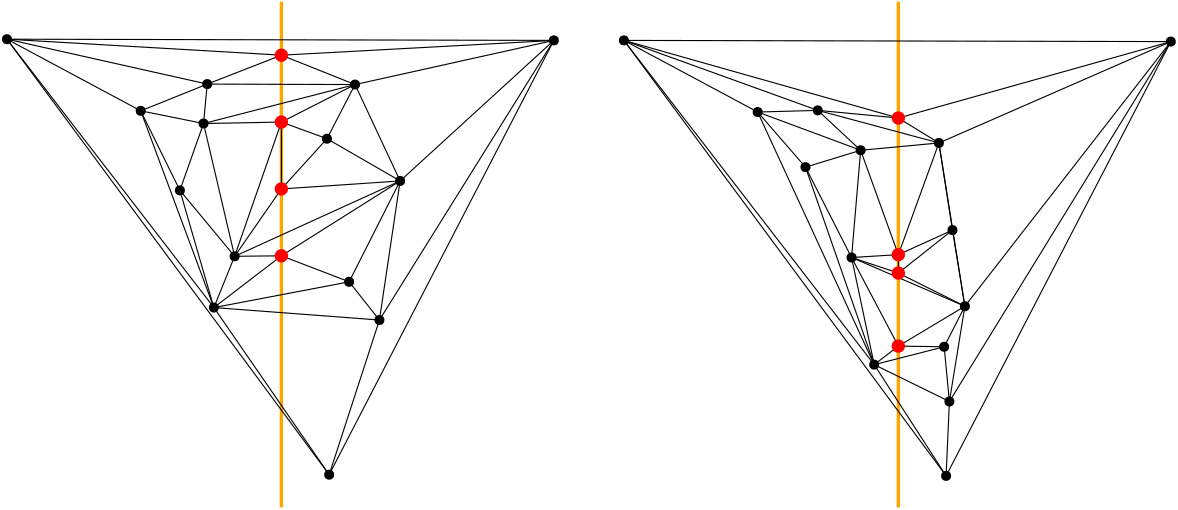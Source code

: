 <?xml version="1.0"?>
<!DOCTYPE ipe SYSTEM "ipe.dtd">
<ipe version="70206" creator="Ipe 7.2.7">
<info created="D:20180531113113" modified="D:20181017120526"/>
<ipestyle name="basic">
<symbol name="arrow/arc(spx)">
<path stroke="sym-stroke" fill="sym-stroke" pen="sym-pen">
0 0 m
-1 0.333 l
-1 -0.333 l
h
</path>
</symbol>
<symbol name="arrow/farc(spx)">
<path stroke="sym-stroke" fill="white" pen="sym-pen">
0 0 m
-1 0.333 l
-1 -0.333 l
h
</path>
</symbol>
<symbol name="arrow/ptarc(spx)">
<path stroke="sym-stroke" fill="sym-stroke" pen="sym-pen">
0 0 m
-1 0.333 l
-0.8 0 l
-1 -0.333 l
h
</path>
</symbol>
<symbol name="arrow/fptarc(spx)">
<path stroke="sym-stroke" fill="white" pen="sym-pen">
0 0 m
-1 0.333 l
-0.8 0 l
-1 -0.333 l
h
</path>
</symbol>
<symbol name="mark/circle(sx)" transformations="translations">
<path fill="sym-stroke">
0.6 0 0 0.6 0 0 e
0.4 0 0 0.4 0 0 e
</path>
</symbol>
<symbol name="mark/disk(sx)" transformations="translations">
<path fill="sym-stroke">
0.6 0 0 0.6 0 0 e
</path>
</symbol>
<symbol name="mark/fdisk(sfx)" transformations="translations">
<group>
<path fill="sym-fill">
0.5 0 0 0.5 0 0 e
</path>
<path fill="sym-stroke" fillrule="eofill">
0.6 0 0 0.6 0 0 e
0.4 0 0 0.4 0 0 e
</path>
</group>
</symbol>
<symbol name="mark/box(sx)" transformations="translations">
<path fill="sym-stroke" fillrule="eofill">
-0.6 -0.6 m
0.6 -0.6 l
0.6 0.6 l
-0.6 0.6 l
h
-0.4 -0.4 m
0.4 -0.4 l
0.4 0.4 l
-0.4 0.4 l
h
</path>
</symbol>
<symbol name="mark/square(sx)" transformations="translations">
<path fill="sym-stroke">
-0.6 -0.6 m
0.6 -0.6 l
0.6 0.6 l
-0.6 0.6 l
h
</path>
</symbol>
<symbol name="mark/fsquare(sfx)" transformations="translations">
<group>
<path fill="sym-fill">
-0.5 -0.5 m
0.5 -0.5 l
0.5 0.5 l
-0.5 0.5 l
h
</path>
<path fill="sym-stroke" fillrule="eofill">
-0.6 -0.6 m
0.6 -0.6 l
0.6 0.6 l
-0.6 0.6 l
h
-0.4 -0.4 m
0.4 -0.4 l
0.4 0.4 l
-0.4 0.4 l
h
</path>
</group>
</symbol>
<symbol name="mark/cross(sx)" transformations="translations">
<group>
<path fill="sym-stroke">
-0.43 -0.57 m
0.57 0.43 l
0.43 0.57 l
-0.57 -0.43 l
h
</path>
<path fill="sym-stroke">
-0.43 0.57 m
0.57 -0.43 l
0.43 -0.57 l
-0.57 0.43 l
h
</path>
</group>
</symbol>
<symbol name="arrow/fnormal(spx)">
<path stroke="sym-stroke" fill="white" pen="sym-pen">
0 0 m
-1 0.333 l
-1 -0.333 l
h
</path>
</symbol>
<symbol name="arrow/pointed(spx)">
<path stroke="sym-stroke" fill="sym-stroke" pen="sym-pen">
0 0 m
-1 0.333 l
-0.8 0 l
-1 -0.333 l
h
</path>
</symbol>
<symbol name="arrow/fpointed(spx)">
<path stroke="sym-stroke" fill="white" pen="sym-pen">
0 0 m
-1 0.333 l
-0.8 0 l
-1 -0.333 l
h
</path>
</symbol>
<symbol name="arrow/linear(spx)">
<path stroke="sym-stroke" pen="sym-pen">
-1 0.333 m
0 0 l
-1 -0.333 l
</path>
</symbol>
<symbol name="arrow/fdouble(spx)">
<path stroke="sym-stroke" fill="white" pen="sym-pen">
0 0 m
-1 0.333 l
-1 -0.333 l
h
-1 0 m
-2 0.333 l
-2 -0.333 l
h
</path>
</symbol>
<symbol name="arrow/double(spx)">
<path stroke="sym-stroke" fill="sym-stroke" pen="sym-pen">
0 0 m
-1 0.333 l
-1 -0.333 l
h
-1 0 m
-2 0.333 l
-2 -0.333 l
h
</path>
</symbol>
<pen name="heavier" value="0.8"/>
<pen name="fat" value="1.2"/>
<pen name="ultrafat" value="2"/>
<symbolsize name="large" value="5"/>
<symbolsize name="small" value="2"/>
<symbolsize name="tiny" value="1.1"/>
<arrowsize name="large" value="10"/>
<arrowsize name="small" value="5"/>
<arrowsize name="tiny" value="3"/>
<color name="red" value="1 0 0"/>
<color name="green" value="0 1 0"/>
<color name="blue" value="0 0 1"/>
<color name="yellow" value="1 1 0"/>
<color name="orange" value="1 0.647 0"/>
<color name="gold" value="1 0.843 0"/>
<color name="purple" value="0.627 0.125 0.941"/>
<color name="gray" value="0.745"/>
<color name="brown" value="0.647 0.165 0.165"/>
<color name="navy" value="0 0 0.502"/>
<color name="pink" value="1 0.753 0.796"/>
<color name="seagreen" value="0.18 0.545 0.341"/>
<color name="turquoise" value="0.251 0.878 0.816"/>
<color name="violet" value="0.933 0.51 0.933"/>
<color name="darkblue" value="0 0 0.545"/>
<color name="darkcyan" value="0 0.545 0.545"/>
<color name="darkgray" value="0.663"/>
<color name="darkgreen" value="0 0.392 0"/>
<color name="darkmagenta" value="0.545 0 0.545"/>
<color name="darkorange" value="1 0.549 0"/>
<color name="darkred" value="0.545 0 0"/>
<color name="lightblue" value="0.678 0.847 0.902"/>
<color name="lightcyan" value="0.878 1 1"/>
<color name="lightgray" value="0.827"/>
<color name="lightgreen" value="0.565 0.933 0.565"/>
<color name="lightyellow" value="1 1 0.878"/>
<dashstyle name="dashed" value="[4] 0"/>
<dashstyle name="dotted" value="[1 3] 0"/>
<dashstyle name="dash dotted" value="[4 2 1 2] 0"/>
<dashstyle name="dash dot dotted" value="[4 2 1 2 1 2] 0"/>
<textsize name="large" value="\large"/>
<textsize name="small" value="\small"/>
<textsize name="tiny" value="\tiny"/>
<textsize name="Large" value="\Large"/>
<textsize name="LARGE" value="\LARGE"/>
<textsize name="huge" value="\huge"/>
<textsize name="Huge" value="\Huge"/>
<textsize name="footnote" value="\footnotesize"/>
<textstyle name="center" begin="\begin{center}" end="\end{center}"/>
<textstyle name="itemize" begin="\begin{itemize}" end="\end{itemize}"/>
<textstyle name="item" begin="\begin{itemize}\item{}" end="\end{itemize}"/>
<gridsize name="4 pts" value="4"/>
<gridsize name="8 pts (~3 mm)" value="8"/>
<gridsize name="16 pts (~6 mm)" value="16"/>
<gridsize name="32 pts (~12 mm)" value="32"/>
<gridsize name="10 pts (~3.5 mm)" value="10"/>
<gridsize name="20 pts (~7 mm)" value="20"/>
<gridsize name="14 pts (~5 mm)" value="14"/>
<gridsize name="28 pts (~10 mm)" value="28"/>
<gridsize name="56 pts (~20 mm)" value="56"/>
<anglesize name="90 deg" value="90"/>
<anglesize name="60 deg" value="60"/>
<anglesize name="45 deg" value="45"/>
<anglesize name="30 deg" value="30"/>
<anglesize name="22.5 deg" value="22.5"/>
<opacity name="10%" value="0.1"/>
<opacity name="30%" value="0.3"/>
<opacity name="50%" value="0.5"/>
<opacity name="75%" value="0.75"/>
<tiling name="falling" angle="-60" step="4" width="1"/>
<tiling name="rising" angle="30" step="4" width="1"/>
</ipestyle>
<ipestyle name="odscolors">
<color name="usc gold" value="1 0.807 0.019"/>
<color name="tigers eye" value="0.968 0.549 0.235"/>
<color name="pearl aqua" value="0.556 0.776 0.725"/>
<color name="granny smith apple" value="0.733 0.858 0.607"/>
<color name="pale chestnut" value="0.909 0.682 0.717"/>
<color name="columbia blue" value="0.745 0.847 0.831"/>
<color name="magic mint" value="0.647 1 0.839"/>
<color name="light salmon" value="0.98 0.635 0.458"/>
<color name="dutch white" value="0.866 0.878 0.741"/>
<color name="medium sea green" value="0.266 0.686 0.411"/>
<color name="pink-orange" value="1 0.549 0.38"/>
<color name="diamond" value="0.721 0.882 1"/>
<color name="laurel green" value="0.67 0.768 0.631"/>
<color name="steel teal" value="0.4 0.521 0.525"/>
<color name="rose gold" value="0.741 0.419 0.45"/>
<color name="myrtle green" value="0.196 0.454 0.427"/>
<color name="pink raspberry" value="0.639 0.043 0.215"/>
<color name="trolley grey" value="0.505 0.498 0.458"/>
<color name="midnight green" value="0.062 0.309 0.333"/>
<color name="paynes grey" value="0.345 0.435 0.486"/>
</ipestyle>
<page>
<layer name="G0"/>
<layer name="Y"/>
<layer name="G1"/>
<layer name="G2"/>
<view layers="G0 Y G1" active="Y"/>
<view layers="G2" active="G2"/>
<path layer="Y" matrix="1.02565 -0.0144957 0 1.13794 -110.076 -94.3129" stroke="orange" pen="fat">
256 768 m
256 608 l
</path>
<path matrix="1.02565 -0.0144957 0 1.13794 112.025 -94.3129" stroke="orange" pen="fat">
256 768 m
256 608 l
</path>
<use layer="G0" matrix="0.662066 -0.00958363 0 0.752333 -16.9982 193.347" name="mark/disk(sx)" pos="215.672 737.655" size="normal" stroke="black"/>
<use matrix="0.662066 -0.00958363 0 0.752333 -16.9982 193.347" name="mark/disk(sx)" pos="296.043 738.458" size="normal" stroke="black"/>
<use matrix="0.662066 -0.00958363 0 0.752333 -16.9982 193.347" name="mark/disk(sx)" pos="213.663 718.767" size="normal" stroke="black"/>
<use matrix="0.662066 -0.00958363 0 0.752333 -16.9982 193.347" name="mark/disk(sx)" pos="179.505 724.393" size="normal" stroke="black"/>
<use matrix="0.662066 -0.00958363 0 0.752333 -16.9982 193.347" name="mark/disk(sx)" pos="200.803 686.619" size="normal" stroke="black"/>
<use matrix="0.662066 -0.00958363 0 0.752333 -16.9982 193.347" name="mark/disk(sx)" pos="280.773 712.338" size="normal" stroke="black"/>
<use matrix="0.662066 -0.00958363 0 0.752333 -2.09902 204.015" name="mark/disk(sx)" pos="298.053 678.18" size="normal" stroke="black"/>
<use matrix="0.662066 -0.00958363 0 0.752333 -11.3942 189.762" name="mark/disk(sx)" pos="222.102 660.096" size="normal" stroke="black"/>
<use matrix="0.662066 -0.00958363 0 0.752333 -16.9982 193.347" name="mark/disk(sx)" pos="219.289 630.761" size="normal" stroke="black"/>
<use matrix="0.662066 -0.00958363 0 0.752333 -16.9982 193.347" name="mark/disk(sx)" pos="292.828 644.022" size="normal" stroke="black"/>
<use matrix="0.662066 -0.00958363 0 0.752333 -16.9982 193.347" name="mark/disk(sx)" pos="309.305 625.938" size="normal" stroke="black"/>
<path matrix="0.662066 -0.00958363 0 0.752333 -16.9982 193.347" stroke="black">
219.289 630.761 m
309.305 625.938 l
</path>
<path matrix="0.662066 -0.00958363 0 0.752333 -16.9982 193.347" stroke="black">
309.305 625.938 m
292.828 644.022 l
</path>
<path matrix="0.662066 -0.00958363 0 0.752333 -16.9982 193.347" stroke="black">
292.828 644.022 m
256 656 l
</path>
<path matrix="0.662066 -0.00958363 0 0.752333 -16.9982 193.347" stroke="black">
256 656 m
219.289 630.761 l
</path>
<path matrix="0.662066 -0.00958363 0 0.752333 -16.9982 193.347" stroke="black">
219.289 630.761 m
292.828 644.022 l
</path>
<path matrix="0.662066 -0.00958363 0 0.752333 -16.9982 193.347" stroke="black">
230.566 655.439 m
256 656 l
</path>
<path matrix="0.662066 -0.00958363 0 0.752333 -16.9982 193.347" stroke="black">
230.566 655.439 m
320.557 692.647 l
</path>
<path matrix="0.662066 -0.00958363 0 0.752333 -16.9982 193.347" stroke="black">
320.557 692.647 m
256 656 l
</path>
<path matrix="0.662066 -0.00958363 0 0.752333 -16.9982 193.347" stroke="black">
256 688 m
256 720 l
</path>
<path matrix="0.662066 -0.00958363 0 0.752333 -16.9982 193.347" stroke="black">
256 720 m
230.566 655.439 l
</path>
<path matrix="0.662066 -0.00958363 0 0.752333 -16.9982 193.347" stroke="black">
230.566 655.439 m
256 688 l
</path>
<path matrix="0.662066 -0.00958363 0 0.752333 -16.9982 193.347" stroke="black">
256 688 m
320.557 692.647 l
</path>
<path matrix="0.662066 -0.00958363 0 0.752333 -16.9982 193.347" stroke="black">
320.557 692.647 m
280.773 712.338 l
</path>
<path matrix="0.662066 -0.00958363 0 0.752333 -16.9982 193.347" stroke="black">
280.773 712.338 m
256 720 l
</path>
<path matrix="0.662066 -0.00958363 0 0.752333 -16.9982 193.347" stroke="black">
280.773 712.338 m
256 688 l
</path>
<path matrix="0.662066 -0.00958363 0 0.752333 -16.9982 193.347" stroke="black">
200.803 686.619 m
230.566 655.439 l
</path>
<path matrix="0.662066 -0.00958363 0 0.752333 -16.9982 193.347" stroke="black">
200.803 686.619 m
219.289 630.761 l
</path>
<path matrix="0.662066 -0.00958363 0 0.752333 -16.9982 193.347" stroke="black">
230.566 655.439 m
219.289 630.761 l
</path>
<path matrix="0.662066 -0.00958363 0 0.752333 -16.9982 193.347" stroke="black">
200.803 686.619 m
213.663 718.767 l
</path>
<path matrix="0.662066 -0.00958363 0 0.752333 -16.9982 193.347" stroke="black">
213.663 718.767 m
179.505 724.393 l
</path>
<path matrix="0.662066 -0.00958363 0 0.752333 -16.9982 193.347" stroke="black">
179.505 724.393 m
200.803 686.619 l
</path>
<path matrix="0.662066 -0.00958363 0 0.752333 -16.9982 193.347" stroke="black">
213.663 718.767 m
230.566 655.439 l
</path>
<path matrix="0.662066 -0.00958363 0 0.752333 -16.9982 193.347" stroke="black">
213.663 718.767 m
215.672 737.655 l
</path>
<path matrix="0.662066 -0.00958363 0 0.752333 -16.9982 193.347" stroke="black">
215.672 737.655 m
179.505 724.393 l
</path>
<path matrix="0.662066 -0.00958363 0 0.752333 -16.9982 193.347" stroke="black">
215.672 737.655 m
296.043 738.458 l
</path>
<path matrix="0.662066 -0.00958363 0 0.752333 -16.9982 193.347" stroke="black">
213.663 718.767 m
296.043 738.458 l
</path>
<path matrix="0.662066 -0.00958363 0 0.752333 -16.9982 193.347" stroke="black">
256 720 m
296.043 738.458 l
</path>
<path matrix="0.662066 -0.00958363 0 0.752333 -16.9982 193.347" stroke="black">
256 720 m
213.663 718.767 l
</path>
<path matrix="0.662066 -0.00958363 0 0.752333 -16.9982 193.347" stroke="black">
256 752 m
215.672 737.655 l
</path>
<path matrix="0.662066 -0.00958363 0 0.752333 -16.9982 193.347" stroke="black">
256 752 m
296.043 738.458 l
</path>
<path matrix="0.662066 -0.00958363 0 0.752333 -16.9982 193.347" stroke="black">
296.043 738.458 m
280.773 712.338 l
</path>
<path matrix="0.662066 -0.00958363 0 0.752333 -16.9982 193.347" stroke="black">
320.557 692.647 m
292.828 644.022 l
</path>
<path matrix="0.662066 -0.00958363 0 0.752333 -16.9982 193.347" stroke="black">
320.557 692.647 m
309.305 625.938 l
</path>
<path matrix="0.662066 -0.00958363 0 0.752333 -16.9982 193.347" stroke="black">
219.289 630.761 m
179.505 724.393 l
</path>
<use matrix="0.662066 -0.00958363 0 0.752333 -31.0991 193.248" name="mark/disk(sx)" pos="128.067 758.149" size="normal" stroke="black"/>
<use matrix="0.662066 -0.00958363 0 0.752333 -3.42932 193.755" name="mark/disk(sx)" pos="383.648 760.159" size="normal" stroke="black"/>
<use matrix="0.662066 -0.00958363 0 0.752333 -16.9982 170.067" name="mark/disk(sx)" pos="281.978 582.538" size="normal" stroke="black"/>
<path matrix="0.662066 -0.00958363 0 0.752333 -16.9982 193.347" stroke="black">
106.769 757.747 m
256 752 l
</path>
<path matrix="0.662066 -0.00958363 0 0.752333 -16.9982 193.347" stroke="black">
106.769 757.747 m
215.672 737.655 l
</path>
<path matrix="0.662066 -0.00958363 0 0.752333 -16.9982 193.347" stroke="black">
106.769 757.747 m
179.505 724.393 l
</path>
<path matrix="0.662066 -0.00958363 0 0.752333 -16.9982 193.347" stroke="black">
106.769 757.747 m
219.289 630.761 l
</path>
<path matrix="0.662066 -0.00958363 0 0.752333 -16.9982 193.347" stroke="black">
256 752 m
404.143 760.962 l
</path>
<path matrix="0.662066 -0.00958363 0 0.752333 -16.9982 193.347" stroke="black">
106.769 757.747 m
404.143 760.962 l
</path>
<path matrix="0.662066 -0.00958363 0 0.752333 -16.9982 193.347" stroke="black">
404.143 760.962 m
296.043 738.458 l
</path>
<path matrix="0.662066 -0.00958363 0 0.752333 -16.9982 193.347" stroke="black">
404.143 760.962 m
320.557 692.647 l
</path>
<path matrix="0.662066 -0.00958363 0 0.752333 -16.9982 193.347" stroke="black">
404.143 760.962 m
309.305 625.938 l
</path>
<path matrix="0.662066 -0.00958363 0 0.752333 -16.9982 193.347" stroke="black">
219.289 630.761 m
281.978 551.595 l
</path>
<path matrix="0.662066 -0.00958363 0 0.752333 -16.9982 193.347" stroke="black">
281.978 551.595 m
309.305 625.938 l
</path>
<path matrix="0.662066 -0.00958363 0 0.752333 -16.9982 193.347" stroke="black">
106.769 757.747 m
281.978 551.595 l
</path>
<path matrix="0.662066 -0.00958363 0 0.752333 -16.9982 193.347" stroke="black">
281.978 551.595 m
404.143 760.962 l
</path>
<path matrix="0.662066 -0.00958363 0 0.752333 -16.9982 193.347" stroke="black">
296.043 738.458 m
320.557 692.647 l
</path>
<use matrix="0.662066 -0.00958363 0 0.752333 -16.9982 193.347" name="mark/disk(sx)" pos="256 656" size="4" stroke="red"/>
<use matrix="0.662066 -0.00958363 0 0.752333 -16.9982 193.347" name="mark/disk(sx)" pos="256 688" size="4" stroke="red"/>
<use matrix="0.662066 -0.00958363 0 0.752333 -16.9982 193.347" name="mark/disk(sx)" pos="256 720" size="4" stroke="red"/>
<use matrix="0.662066 -0.00958363 0 0.752333 -16.9982 193.347" name="mark/disk(sx)" pos="256 752" size="4" stroke="red"/>
<use layer="G1" matrix="0.662066 -0.00958363 0 0.752333 202.799 183.881" name="mark/disk(sx)" pos="215.672 737.655" size="normal" stroke="black"/>
<use matrix="0.662066 -0.00958363 0 0.752333 193.196 172.324" name="mark/disk(sx)" pos="296.043 738.458" size="normal" stroke="black"/>
<use matrix="0.662066 -0.00958363 0 0.752333 219.558 183.715" name="mark/disk(sx)" pos="213.663 718.767" size="normal" stroke="black"/>
<use matrix="0.662066 -0.00958363 0 0.752333 205.103 192.917" name="mark/disk(sx)" pos="179.505 724.393" size="normal" stroke="black"/>
<use matrix="0.662066 -0.00958363 0 0.752333 208.213 201.708" name="mark/disk(sx)" pos="200.803 686.619" size="normal" stroke="black"/>
<use matrix="0.662066 -0.00958363 0 0.752333 208.186 160.452" name="mark/disk(sx)" pos="280.773 712.338" size="normal" stroke="black"/>
<use matrix="0.662066 -0.00958363 0 0.752333 220.712 172.805" name="mark/disk(sx)" pos="219.289 630.761" size="normal" stroke="black"/>
<use matrix="0.662066 -0.00958363 0 0.752333 197.214 169.967" name="mark/disk(sx)" pos="292.828 644.022" size="normal" stroke="black"/>
<use matrix="0.662066 -0.00958363 0 0.752333 188.194 164.024" name="mark/disk(sx)" pos="309.305 625.938" size="normal" stroke="black"/>
<path matrix="0.662066 -0.00958363 0 0.752333 205.103 192.916" stroke="black">
242.867 604.33 m
283.766 587.21 l
</path>
<path matrix="0.662066 -0.00958363 0 0.752333 205.103 192.916" stroke="black">
283.766 587.21 m
280.912 613.366 l
</path>
<path matrix="0.662066 -0.00958363 0 0.752333 205.103 192.916" stroke="black">
280.912 613.366 m
256 613.366 l
</path>
<path matrix="0.662066 -0.00958363 0 0.752333 205.103 192.916" stroke="black">
256 613.366 m
242.867 604.33 l
</path>
<path matrix="0.662066 -0.00958363 0 0.752333 205.103 192.916" stroke="black">
242.867 604.33 m
280.912 613.366 l
</path>
<path matrix="0.662066 -0.00958363 0 0.752333 205.103 192.916" stroke="black">
230.566 655.439 m
256 613.366 l
</path>
<path matrix="0.662066 -0.00958363 0 0.752333 205.103 192.916" stroke="black">
230.566 655.439 m
292.179 632.899 l
</path>
<path matrix="0.662066 -0.00958363 0 0.752333 205.103 192.916" stroke="black">
292.179 632.899 m
256 613.366 l
</path>
<path matrix="0.662066 -0.00958363 0 0.752333 205.103 192.916" stroke="black">
256 648.32 m
256 657.118 l
</path>
<path matrix="0.662066 -0.00958363 0 0.752333 205.103 192.916" stroke="black">
256 657.118 m
230.566 655.439 l
</path>
<path matrix="0.662066 -0.00958363 0 0.752333 205.103 192.916" stroke="black">
230.566 655.439 m
256 648.32 l
</path>
<path matrix="0.662066 -0.00958363 0 0.752333 205.103 192.916" stroke="black">
256 648.32 m
292.179 632.899 l
</path>
<path matrix="0.662066 -0.00958363 0 0.752333 205.103 192.916" stroke="black">
292.179 632.899 m
285.43 669.245 l
</path>
<path matrix="0.662066 -0.00958363 0 0.752333 205.103 192.916" stroke="black">
285.43 669.245 m
256 657.118 l
</path>
<path matrix="0.662066 -0.00958363 0 0.752333 205.103 192.916" stroke="black">
285.43 669.245 m
256 648.32 l
</path>
<path matrix="0.662066 -0.00958363 0 0.752333 205.103 192.916" stroke="black">
205.501 698.364 m
230.566 655.439 l
</path>
<path matrix="0.662066 -0.00958363 0 0.752333 205.103 192.916" stroke="black">
205.501 698.364 m
242.867 604.33 l
</path>
<path matrix="0.662066 -0.00958363 0 0.752333 205.103 192.916" stroke="black">
230.566 655.439 m
242.867 604.33 l
</path>
<path matrix="0.662066 -0.00958363 0 0.752333 205.103 192.916" stroke="black">
205.501 698.364 m
235.495 706.815 l
</path>
<path matrix="0.662066 -0.00958363 0 0.752333 205.103 192.916" stroke="black">
235.495 706.815 m
179.505 724.393 l
</path>
<path matrix="0.662066 -0.00958363 0 0.752333 205.103 192.916" stroke="black">
179.505 724.393 m
205.501 698.364 l
</path>
<path matrix="0.662066 -0.00958363 0 0.752333 205.103 192.916" stroke="black">
235.495 706.815 m
230.566 655.439 l
</path>
<path matrix="0.662066 -0.00958363 0 0.752333 205.103 192.916" stroke="black">
235.495 706.815 m
212.193 725.601 l
</path>
<path matrix="0.662066 -0.00958363 0 0.752333 205.103 192.916" stroke="black">
212.193 725.601 m
179.505 724.393 l
</path>
<path matrix="0.662066 -0.00958363 0 0.752333 205.103 192.916" stroke="black">
212.193 725.601 m
278.059 710.858 l
</path>
<path matrix="0.662066 -0.00958363 0 0.752333 205.103 192.916" stroke="black">
235.495 706.815 m
278.059 710.858 l
</path>
<path matrix="0.662066 -0.00958363 0 0.752333 205.103 192.916" stroke="black">
256 657.118 m
278.059 710.858 l
</path>
<path matrix="0.662066 -0.00958363 0 0.752333 205.103 192.916" stroke="black">
256 657.118 m
235.495 706.815 l
</path>
<path matrix="0.662066 -0.00958363 0 0.752333 205.103 192.916" stroke="black">
256 722.509 m
212.193 725.601 l
</path>
<path matrix="0.662066 -0.00958363 0 0.752333 205.103 192.916" stroke="black">
256 722.509 m
278.059 710.858 l
</path>
<path matrix="0.662066 -0.00958363 0 0.752333 205.103 192.916" stroke="black">
278.059 710.858 m
285.43 669.245 l
</path>
<path matrix="0.662066 -0.00958363 0 0.752333 205.103 192.916" stroke="black">
292.179 632.899 m
280.912 613.366 l
</path>
<path matrix="0.662066 -0.00958363 0 0.752333 205.103 192.916" stroke="black">
292.179 632.899 m
283.766 587.21 l
</path>
<path matrix="0.662066 -0.00958363 0 0.752333 205.103 192.916" stroke="black">
242.867 604.33 m
179.505 724.393 l
</path>
<use matrix="0.662066 -0.00958363 0 0.752333 191.001 192.818" name="mark/disk(sx)" pos="128.067 758.149" size="normal" stroke="black"/>
<use matrix="0.662066 -0.00958363 0 0.752333 218.671 193.325" name="mark/disk(sx)" pos="383.648 760.159" size="normal" stroke="black"/>
<use matrix="0.662066 -0.00958363 0 0.752333 205.103 169.637" name="mark/disk(sx)" pos="281.978 582.538" size="normal" stroke="black"/>
<path matrix="0.662066 -0.00958363 0 0.752333 205.103 192.916" stroke="black">
106.769 757.747 m
256 722.509 l
</path>
<path matrix="0.662066 -0.00958363 0 0.752333 205.103 192.916" stroke="black">
106.769 757.747 m
212.193 725.601 l
</path>
<path matrix="0.662066 -0.00958363 0 0.752333 205.103 192.917" stroke="black">
106.769 757.747 m
179.505 724.393 l
</path>
<path matrix="0.662066 -0.00958363 0 0.752333 205.103 192.916" stroke="black">
106.769 757.747 m
242.867 604.33 l
</path>
<path matrix="0.662066 -0.00958363 0 0.752333 205.103 192.916" stroke="black">
256 722.509 m
404.143 760.962 l
</path>
<path matrix="0.662066 -0.00958363 0 0.752333 205.103 192.917" stroke="black">
106.769 757.747 m
404.143 760.962 l
</path>
<path matrix="0.662066 -0.00958363 0 0.752333 205.103 192.916" stroke="black">
404.143 760.962 m
278.059 710.858 l
</path>
<path matrix="0.662066 -0.00958363 0 0.752333 205.103 192.916" stroke="black">
404.143 760.962 m
292.179 632.899 l
</path>
<path matrix="0.662066 -0.00958363 0 0.752333 205.103 192.916" stroke="black">
404.143 760.962 m
283.766 587.21 l
</path>
<path matrix="0.662066 -0.00958363 0 0.752333 205.103 192.916" stroke="black">
242.867 604.33 m
281.978 551.595 l
</path>
<path matrix="0.662066 -0.00958363 0 0.752333 205.103 192.916" stroke="black">
281.978 551.595 m
283.766 587.21 l
</path>
<path matrix="0.662066 -0.00958363 0 0.752333 205.103 192.917" stroke="black">
106.769 757.747 m
281.978 551.595 l
</path>
<path matrix="0.662066 -0.00958363 0 0.752333 205.103 192.917" stroke="black">
281.978 551.595 m
404.143 760.962 l
</path>
<path matrix="0.662066 -0.00958363 0 0.752333 205.103 192.916" stroke="black">
278.059 710.858 m
292.179 632.899 l
</path>
<use matrix="0.662066 -0.00958363 0 0.752333 205.103 160.841" name="mark/disk(sx)" pos="256 656" size="4" stroke="red"/>
<use matrix="0.662066 -0.00958363 0 0.752333 205.103 163.064" name="mark/disk(sx)" pos="256 688" size="4" stroke="red"/>
<use matrix="0.662066 -0.00958363 0 0.752333 205.103 145.608" name="mark/disk(sx)" pos="256 720" size="4" stroke="red"/>
<use matrix="0.662066 -0.00958363 0 0.752333 205.103 170.729" name="mark/disk(sx)" pos="256 752" size="4" stroke="red"/>
<use matrix="0.662066 -0.00958363 0 0.752333 186.315 148.238" name="mark/disk(sx)" pos="320.557 692.647" size="normal" stroke="black"/>
<use matrix="0.662066 -0.00958363 0 0.752333 205.103 192.916" name="mark/disk(sx)" pos="230.566 655.439" size="normal" stroke="black"/>
</page>
</ipe>
